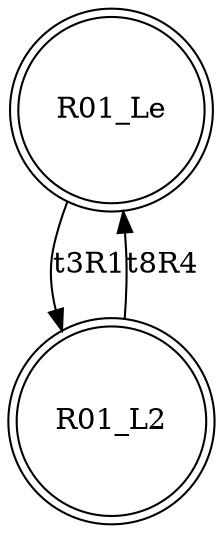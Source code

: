 digraph "SCdebug/4" {
node [shape=doublecircle]; R01_Le ;
node [shape=doublecircle]; R01_L2 ;
R01_Le -> R01_L2 [label=t3R1]
R01_L2 -> R01_Le [label=t8R4]
}